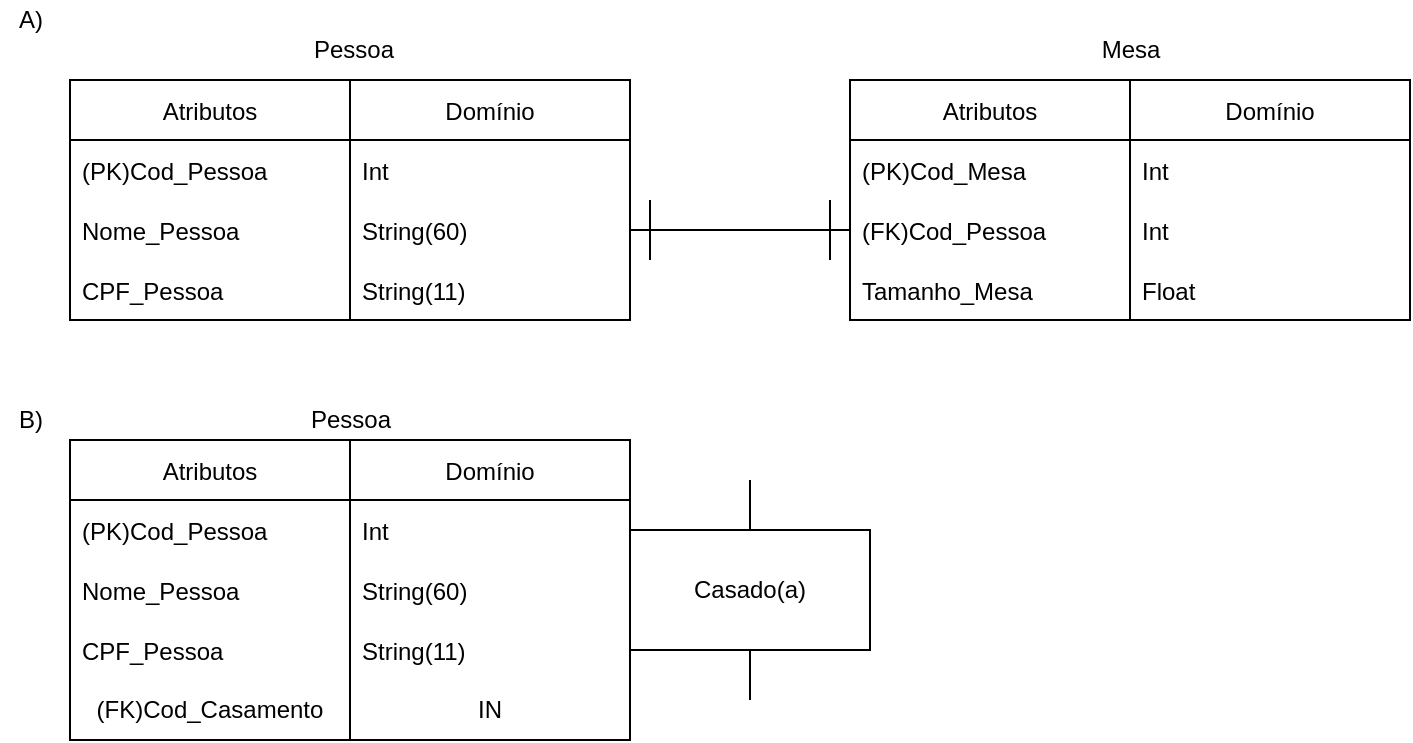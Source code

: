 <mxfile version="18.0.6" type="github"><diagram id="6Mt2GpkfIRUP7vLvzXYG" name="Página-1"><mxGraphModel dx="868" dy="482" grid="1" gridSize="10" guides="1" tooltips="1" connect="1" arrows="1" fold="1" page="1" pageScale="1" pageWidth="827" pageHeight="1169" background="none" math="0" shadow="0"><root><mxCell id="0"/><mxCell id="1" parent="0"/><mxCell id="jLaGvigRUpbHwdQmv8pc-2" value="Pessoa" style="text;html=1;strokeColor=none;fillColor=none;align=center;verticalAlign=middle;whiteSpace=wrap;rounded=0;" vertex="1" parent="1"><mxGeometry x="162" y="20" width="60" height="30" as="geometry"/></mxCell><mxCell id="jLaGvigRUpbHwdQmv8pc-4" value="Atributos" style="swimlane;fontStyle=0;childLayout=stackLayout;horizontal=1;startSize=30;horizontalStack=0;resizeParent=1;resizeParentMax=0;resizeLast=0;collapsible=1;marginBottom=0;" vertex="1" parent="1"><mxGeometry x="50" y="50" width="140" height="120" as="geometry"/></mxCell><mxCell id="jLaGvigRUpbHwdQmv8pc-5" value="(PK)Cod_Pessoa" style="text;strokeColor=none;fillColor=none;align=left;verticalAlign=middle;spacingLeft=4;spacingRight=4;overflow=hidden;points=[[0,0.5],[1,0.5]];portConstraint=eastwest;rotatable=0;" vertex="1" parent="jLaGvigRUpbHwdQmv8pc-4"><mxGeometry y="30" width="140" height="30" as="geometry"/></mxCell><mxCell id="jLaGvigRUpbHwdQmv8pc-6" value="Nome_Pessoa" style="text;strokeColor=none;fillColor=none;align=left;verticalAlign=middle;spacingLeft=4;spacingRight=4;overflow=hidden;points=[[0,0.5],[1,0.5]];portConstraint=eastwest;rotatable=0;" vertex="1" parent="jLaGvigRUpbHwdQmv8pc-4"><mxGeometry y="60" width="140" height="30" as="geometry"/></mxCell><mxCell id="jLaGvigRUpbHwdQmv8pc-7" value="CPF_Pessoa" style="text;strokeColor=none;fillColor=none;align=left;verticalAlign=middle;spacingLeft=4;spacingRight=4;overflow=hidden;points=[[0,0.5],[1,0.5]];portConstraint=eastwest;rotatable=0;" vertex="1" parent="jLaGvigRUpbHwdQmv8pc-4"><mxGeometry y="90" width="140" height="30" as="geometry"/></mxCell><mxCell id="jLaGvigRUpbHwdQmv8pc-8" value="Domínio" style="swimlane;fontStyle=0;childLayout=stackLayout;horizontal=1;startSize=30;horizontalStack=0;resizeParent=1;resizeParentMax=0;resizeLast=0;collapsible=1;marginBottom=0;" vertex="1" parent="1"><mxGeometry x="190" y="50" width="140" height="120" as="geometry"/></mxCell><mxCell id="jLaGvigRUpbHwdQmv8pc-9" value="Int" style="text;strokeColor=none;fillColor=none;align=left;verticalAlign=middle;spacingLeft=4;spacingRight=4;overflow=hidden;points=[[0,0.5],[1,0.5]];portConstraint=eastwest;rotatable=0;" vertex="1" parent="jLaGvigRUpbHwdQmv8pc-8"><mxGeometry y="30" width="140" height="30" as="geometry"/></mxCell><mxCell id="jLaGvigRUpbHwdQmv8pc-10" value="String(60)" style="text;strokeColor=none;fillColor=none;align=left;verticalAlign=middle;spacingLeft=4;spacingRight=4;overflow=hidden;points=[[0,0.5],[1,0.5]];portConstraint=eastwest;rotatable=0;" vertex="1" parent="jLaGvigRUpbHwdQmv8pc-8"><mxGeometry y="60" width="140" height="30" as="geometry"/></mxCell><mxCell id="jLaGvigRUpbHwdQmv8pc-11" value="String(11)" style="text;strokeColor=none;fillColor=none;align=left;verticalAlign=middle;spacingLeft=4;spacingRight=4;overflow=hidden;points=[[0,0.5],[1,0.5]];portConstraint=eastwest;rotatable=0;" vertex="1" parent="jLaGvigRUpbHwdQmv8pc-8"><mxGeometry y="90" width="140" height="30" as="geometry"/></mxCell><mxCell id="jLaGvigRUpbHwdQmv8pc-13" value="Atributos" style="swimlane;fontStyle=0;childLayout=stackLayout;horizontal=1;startSize=30;horizontalStack=0;resizeParent=1;resizeParentMax=0;resizeLast=0;collapsible=1;marginBottom=0;" vertex="1" parent="1"><mxGeometry x="440" y="50" width="140" height="120" as="geometry"/></mxCell><mxCell id="jLaGvigRUpbHwdQmv8pc-14" value="(PK)Cod_Mesa" style="text;strokeColor=none;fillColor=none;align=left;verticalAlign=middle;spacingLeft=4;spacingRight=4;overflow=hidden;points=[[0,0.5],[1,0.5]];portConstraint=eastwest;rotatable=0;" vertex="1" parent="jLaGvigRUpbHwdQmv8pc-13"><mxGeometry y="30" width="140" height="30" as="geometry"/></mxCell><mxCell id="jLaGvigRUpbHwdQmv8pc-15" value="(FK)Cod_Pessoa" style="text;strokeColor=none;fillColor=none;align=left;verticalAlign=middle;spacingLeft=4;spacingRight=4;overflow=hidden;points=[[0,0.5],[1,0.5]];portConstraint=eastwest;rotatable=0;" vertex="1" parent="jLaGvigRUpbHwdQmv8pc-13"><mxGeometry y="60" width="140" height="30" as="geometry"/></mxCell><mxCell id="jLaGvigRUpbHwdQmv8pc-16" value="Tamanho_Mesa" style="text;strokeColor=none;fillColor=none;align=left;verticalAlign=middle;spacingLeft=4;spacingRight=4;overflow=hidden;points=[[0,0.5],[1,0.5]];portConstraint=eastwest;rotatable=0;" vertex="1" parent="jLaGvigRUpbHwdQmv8pc-13"><mxGeometry y="90" width="140" height="30" as="geometry"/></mxCell><mxCell id="jLaGvigRUpbHwdQmv8pc-17" value="Domínio" style="swimlane;fontStyle=0;childLayout=stackLayout;horizontal=1;startSize=30;horizontalStack=0;resizeParent=1;resizeParentMax=0;resizeLast=0;collapsible=1;marginBottom=0;" vertex="1" parent="1"><mxGeometry x="580" y="50" width="140" height="120" as="geometry"/></mxCell><mxCell id="jLaGvigRUpbHwdQmv8pc-18" value="Int" style="text;strokeColor=none;fillColor=none;align=left;verticalAlign=middle;spacingLeft=4;spacingRight=4;overflow=hidden;points=[[0,0.5],[1,0.5]];portConstraint=eastwest;rotatable=0;" vertex="1" parent="jLaGvigRUpbHwdQmv8pc-17"><mxGeometry y="30" width="140" height="30" as="geometry"/></mxCell><mxCell id="jLaGvigRUpbHwdQmv8pc-19" value="Int" style="text;strokeColor=none;fillColor=none;align=left;verticalAlign=middle;spacingLeft=4;spacingRight=4;overflow=hidden;points=[[0,0.5],[1,0.5]];portConstraint=eastwest;rotatable=0;" vertex="1" parent="jLaGvigRUpbHwdQmv8pc-17"><mxGeometry y="60" width="140" height="30" as="geometry"/></mxCell><mxCell id="jLaGvigRUpbHwdQmv8pc-20" value="Float" style="text;strokeColor=none;fillColor=none;align=left;verticalAlign=middle;spacingLeft=4;spacingRight=4;overflow=hidden;points=[[0,0.5],[1,0.5]];portConstraint=eastwest;rotatable=0;" vertex="1" parent="jLaGvigRUpbHwdQmv8pc-17"><mxGeometry y="90" width="140" height="30" as="geometry"/></mxCell><mxCell id="jLaGvigRUpbHwdQmv8pc-21" value="Mesa" style="text;html=1;align=center;verticalAlign=middle;resizable=0;points=[];autosize=1;strokeColor=none;fillColor=none;" vertex="1" parent="1"><mxGeometry x="560" y="25" width="40" height="20" as="geometry"/></mxCell><mxCell id="jLaGvigRUpbHwdQmv8pc-22" style="edgeStyle=orthogonalEdgeStyle;curved=0;rounded=1;sketch=0;orthogonalLoop=1;jettySize=auto;html=1;exitX=1;exitY=0.5;exitDx=0;exitDy=0;entryX=0;entryY=0.5;entryDx=0;entryDy=0;endArrow=none;endFill=0;" edge="1" parent="1" source="jLaGvigRUpbHwdQmv8pc-10" target="jLaGvigRUpbHwdQmv8pc-15"><mxGeometry relative="1" as="geometry"/></mxCell><mxCell id="jLaGvigRUpbHwdQmv8pc-23" value="" style="endArrow=none;html=1;rounded=1;sketch=0;curved=0;" edge="1" parent="1"><mxGeometry width="50" height="50" relative="1" as="geometry"><mxPoint x="340" y="140" as="sourcePoint"/><mxPoint x="340" y="110" as="targetPoint"/></mxGeometry></mxCell><mxCell id="jLaGvigRUpbHwdQmv8pc-24" value="" style="endArrow=none;html=1;rounded=1;sketch=0;curved=0;" edge="1" parent="1"><mxGeometry width="50" height="50" relative="1" as="geometry"><mxPoint x="430" y="140" as="sourcePoint"/><mxPoint x="430" y="110" as="targetPoint"/></mxGeometry></mxCell><mxCell id="jLaGvigRUpbHwdQmv8pc-25" value="A)" style="text;html=1;align=center;verticalAlign=middle;resizable=0;points=[];autosize=1;strokeColor=none;fillColor=none;" vertex="1" parent="1"><mxGeometry x="15" y="10" width="30" height="20" as="geometry"/></mxCell><mxCell id="jLaGvigRUpbHwdQmv8pc-26" value="B)" style="text;html=1;align=center;verticalAlign=middle;resizable=0;points=[];autosize=1;strokeColor=none;fillColor=none;" vertex="1" parent="1"><mxGeometry x="15" y="210" width="30" height="20" as="geometry"/></mxCell><mxCell id="jLaGvigRUpbHwdQmv8pc-27" value="Atributos" style="swimlane;fontStyle=0;childLayout=stackLayout;horizontal=1;startSize=30;horizontalStack=0;resizeParent=1;resizeParentMax=0;resizeLast=0;collapsible=1;marginBottom=0;" vertex="1" parent="1"><mxGeometry x="50" y="230" width="140" height="150" as="geometry"/></mxCell><mxCell id="jLaGvigRUpbHwdQmv8pc-28" value="(PK)Cod_Pessoa" style="text;strokeColor=none;fillColor=none;align=left;verticalAlign=middle;spacingLeft=4;spacingRight=4;overflow=hidden;points=[[0,0.5],[1,0.5]];portConstraint=eastwest;rotatable=0;" vertex="1" parent="jLaGvigRUpbHwdQmv8pc-27"><mxGeometry y="30" width="140" height="30" as="geometry"/></mxCell><mxCell id="jLaGvigRUpbHwdQmv8pc-29" value="Nome_Pessoa" style="text;strokeColor=none;fillColor=none;align=left;verticalAlign=middle;spacingLeft=4;spacingRight=4;overflow=hidden;points=[[0,0.5],[1,0.5]];portConstraint=eastwest;rotatable=0;" vertex="1" parent="jLaGvigRUpbHwdQmv8pc-27"><mxGeometry y="60" width="140" height="30" as="geometry"/></mxCell><mxCell id="jLaGvigRUpbHwdQmv8pc-30" value="CPF_Pessoa" style="text;strokeColor=none;fillColor=none;align=left;verticalAlign=middle;spacingLeft=4;spacingRight=4;overflow=hidden;points=[[0,0.5],[1,0.5]];portConstraint=eastwest;rotatable=0;" vertex="1" parent="jLaGvigRUpbHwdQmv8pc-27"><mxGeometry y="90" width="140" height="30" as="geometry"/></mxCell><mxCell id="jLaGvigRUpbHwdQmv8pc-40" value="(FK)Cod_Casamento" style="rounded=0;whiteSpace=wrap;html=1;sketch=0;fillColor=none;strokeColor=none;" vertex="1" parent="jLaGvigRUpbHwdQmv8pc-27"><mxGeometry y="120" width="140" height="30" as="geometry"/></mxCell><mxCell id="jLaGvigRUpbHwdQmv8pc-31" value="Domínio" style="swimlane;fontStyle=0;childLayout=stackLayout;horizontal=1;startSize=30;horizontalStack=0;resizeParent=1;resizeParentMax=0;resizeLast=0;collapsible=1;marginBottom=0;" vertex="1" parent="1"><mxGeometry x="190" y="230" width="140" height="150" as="geometry"/></mxCell><mxCell id="jLaGvigRUpbHwdQmv8pc-32" value="Int" style="text;strokeColor=none;fillColor=none;align=left;verticalAlign=middle;spacingLeft=4;spacingRight=4;overflow=hidden;points=[[0,0.5],[1,0.5]];portConstraint=eastwest;rotatable=0;" vertex="1" parent="jLaGvigRUpbHwdQmv8pc-31"><mxGeometry y="30" width="140" height="30" as="geometry"/></mxCell><mxCell id="jLaGvigRUpbHwdQmv8pc-33" value="String(60)" style="text;strokeColor=none;fillColor=none;align=left;verticalAlign=middle;spacingLeft=4;spacingRight=4;overflow=hidden;points=[[0,0.5],[1,0.5]];portConstraint=eastwest;rotatable=0;" vertex="1" parent="jLaGvigRUpbHwdQmv8pc-31"><mxGeometry y="60" width="140" height="30" as="geometry"/></mxCell><mxCell id="jLaGvigRUpbHwdQmv8pc-34" value="String(11)" style="text;strokeColor=none;fillColor=none;align=left;verticalAlign=middle;spacingLeft=4;spacingRight=4;overflow=hidden;points=[[0,0.5],[1,0.5]];portConstraint=eastwest;rotatable=0;" vertex="1" parent="jLaGvigRUpbHwdQmv8pc-31"><mxGeometry y="90" width="140" height="30" as="geometry"/></mxCell><mxCell id="jLaGvigRUpbHwdQmv8pc-41" value="IN" style="rounded=0;whiteSpace=wrap;html=1;sketch=0;fillColor=none;strokeColor=none;" vertex="1" parent="jLaGvigRUpbHwdQmv8pc-31"><mxGeometry y="120" width="140" height="30" as="geometry"/></mxCell><mxCell id="jLaGvigRUpbHwdQmv8pc-35" value="Pessoa" style="text;html=1;align=center;verticalAlign=middle;resizable=0;points=[];autosize=1;strokeColor=none;fillColor=none;" vertex="1" parent="1"><mxGeometry x="160" y="210" width="60" height="20" as="geometry"/></mxCell><mxCell id="jLaGvigRUpbHwdQmv8pc-43" style="edgeStyle=orthogonalEdgeStyle;curved=0;rounded=1;sketch=0;orthogonalLoop=1;jettySize=auto;html=1;exitX=0.5;exitY=1;exitDx=0;exitDy=0;endArrow=none;endFill=0;" edge="1" parent="1" source="jLaGvigRUpbHwdQmv8pc-42"><mxGeometry relative="1" as="geometry"><mxPoint x="390" y="360" as="targetPoint"/></mxGeometry></mxCell><mxCell id="jLaGvigRUpbHwdQmv8pc-44" style="edgeStyle=orthogonalEdgeStyle;curved=0;rounded=1;sketch=0;orthogonalLoop=1;jettySize=auto;html=1;exitX=0.5;exitY=0;exitDx=0;exitDy=0;endArrow=none;endFill=0;" edge="1" parent="1" source="jLaGvigRUpbHwdQmv8pc-42"><mxGeometry relative="1" as="geometry"><mxPoint x="390" y="260" as="targetPoint"/></mxGeometry></mxCell><mxCell id="jLaGvigRUpbHwdQmv8pc-45" style="edgeStyle=orthogonalEdgeStyle;curved=0;rounded=1;sketch=0;orthogonalLoop=1;jettySize=auto;html=1;endArrow=none;endFill=0;" edge="1" parent="1" source="jLaGvigRUpbHwdQmv8pc-42"><mxGeometry relative="1" as="geometry"><mxPoint x="390" y="250" as="targetPoint"/></mxGeometry></mxCell><mxCell id="jLaGvigRUpbHwdQmv8pc-42" value="Casado(a)" style="rounded=0;whiteSpace=wrap;html=1;sketch=0;fillColor=none;" vertex="1" parent="1"><mxGeometry x="330" y="275" width="120" height="60" as="geometry"/></mxCell></root></mxGraphModel></diagram></mxfile>